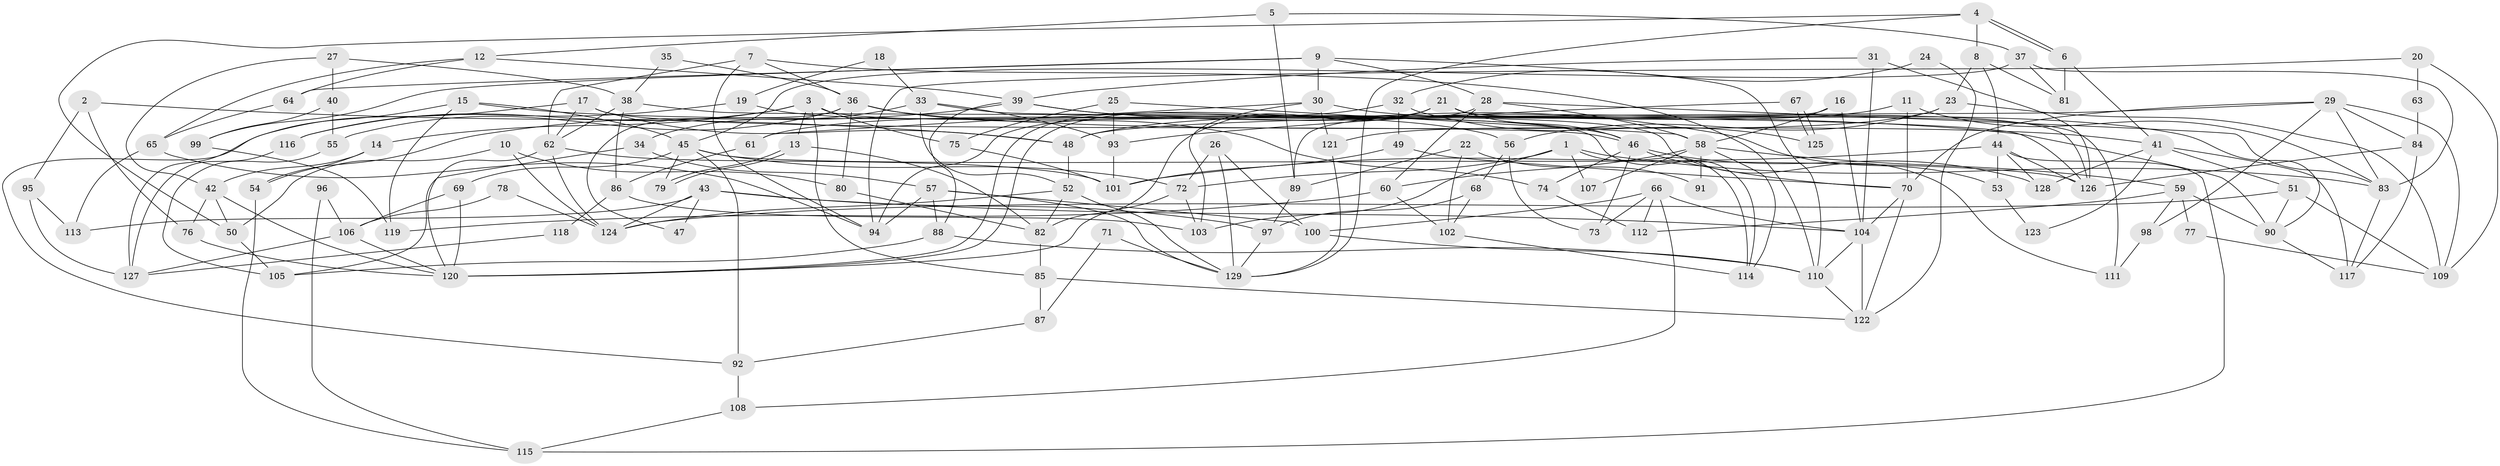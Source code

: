 // coarse degree distribution, {3: 0.17647058823529413, 2: 0.1568627450980392, 4: 0.13725490196078433, 8: 0.0392156862745098, 7: 0.09803921568627451, 10: 0.058823529411764705, 5: 0.17647058823529413, 6: 0.0784313725490196, 9: 0.0392156862745098, 13: 0.0196078431372549, 14: 0.0196078431372549}
// Generated by graph-tools (version 1.1) at 2025/54/03/04/25 21:54:56]
// undirected, 129 vertices, 258 edges
graph export_dot {
graph [start="1"]
  node [color=gray90,style=filled];
  1;
  2;
  3;
  4;
  5;
  6;
  7;
  8;
  9;
  10;
  11;
  12;
  13;
  14;
  15;
  16;
  17;
  18;
  19;
  20;
  21;
  22;
  23;
  24;
  25;
  26;
  27;
  28;
  29;
  30;
  31;
  32;
  33;
  34;
  35;
  36;
  37;
  38;
  39;
  40;
  41;
  42;
  43;
  44;
  45;
  46;
  47;
  48;
  49;
  50;
  51;
  52;
  53;
  54;
  55;
  56;
  57;
  58;
  59;
  60;
  61;
  62;
  63;
  64;
  65;
  66;
  67;
  68;
  69;
  70;
  71;
  72;
  73;
  74;
  75;
  76;
  77;
  78;
  79;
  80;
  81;
  82;
  83;
  84;
  85;
  86;
  87;
  88;
  89;
  90;
  91;
  92;
  93;
  94;
  95;
  96;
  97;
  98;
  99;
  100;
  101;
  102;
  103;
  104;
  105;
  106;
  107;
  108;
  109;
  110;
  111;
  112;
  113;
  114;
  115;
  116;
  117;
  118;
  119;
  120;
  121;
  122;
  123;
  124;
  125;
  126;
  127;
  128;
  129;
  1 -- 72;
  1 -- 103;
  1 -- 83;
  1 -- 107;
  1 -- 114;
  2 -- 48;
  2 -- 95;
  2 -- 76;
  3 -- 14;
  3 -- 13;
  3 -- 75;
  3 -- 85;
  3 -- 111;
  3 -- 116;
  4 -- 6;
  4 -- 6;
  4 -- 129;
  4 -- 8;
  4 -- 50;
  5 -- 89;
  5 -- 37;
  5 -- 12;
  6 -- 41;
  6 -- 81;
  7 -- 62;
  7 -- 110;
  7 -- 36;
  7 -- 94;
  8 -- 44;
  8 -- 23;
  8 -- 81;
  9 -- 28;
  9 -- 64;
  9 -- 30;
  9 -- 99;
  9 -- 110;
  10 -- 50;
  10 -- 124;
  10 -- 80;
  11 -- 83;
  11 -- 70;
  11 -- 48;
  12 -- 39;
  12 -- 64;
  12 -- 65;
  13 -- 82;
  13 -- 79;
  13 -- 79;
  14 -- 54;
  14 -- 42;
  15 -- 90;
  15 -- 45;
  15 -- 119;
  15 -- 127;
  16 -- 104;
  16 -- 58;
  16 -- 89;
  17 -- 48;
  17 -- 62;
  17 -- 46;
  17 -- 92;
  18 -- 19;
  18 -- 33;
  19 -- 116;
  19 -- 56;
  20 -- 94;
  20 -- 109;
  20 -- 63;
  21 -- 46;
  21 -- 82;
  21 -- 94;
  21 -- 111;
  21 -- 120;
  21 -- 126;
  22 -- 102;
  22 -- 89;
  22 -- 91;
  23 -- 56;
  23 -- 109;
  23 -- 121;
  24 -- 122;
  24 -- 32;
  25 -- 75;
  25 -- 58;
  25 -- 93;
  26 -- 72;
  26 -- 100;
  26 -- 129;
  27 -- 40;
  27 -- 42;
  27 -- 38;
  28 -- 83;
  28 -- 120;
  28 -- 58;
  28 -- 60;
  29 -- 109;
  29 -- 70;
  29 -- 48;
  29 -- 83;
  29 -- 84;
  29 -- 98;
  30 -- 121;
  30 -- 61;
  30 -- 90;
  30 -- 103;
  31 -- 104;
  31 -- 126;
  31 -- 39;
  32 -- 61;
  32 -- 49;
  32 -- 125;
  33 -- 34;
  33 -- 114;
  33 -- 52;
  33 -- 93;
  34 -- 57;
  34 -- 105;
  35 -- 38;
  35 -- 36;
  36 -- 80;
  36 -- 41;
  36 -- 47;
  36 -- 55;
  36 -- 74;
  37 -- 83;
  37 -- 81;
  37 -- 45;
  38 -- 126;
  38 -- 62;
  38 -- 86;
  39 -- 88;
  39 -- 46;
  39 -- 53;
  39 -- 54;
  40 -- 99;
  40 -- 55;
  41 -- 117;
  41 -- 51;
  41 -- 123;
  41 -- 128;
  42 -- 76;
  42 -- 120;
  42 -- 50;
  43 -- 124;
  43 -- 104;
  43 -- 47;
  43 -- 97;
  43 -- 113;
  44 -- 128;
  44 -- 126;
  44 -- 53;
  44 -- 101;
  44 -- 115;
  45 -- 126;
  45 -- 69;
  45 -- 72;
  45 -- 79;
  45 -- 92;
  46 -- 70;
  46 -- 73;
  46 -- 74;
  46 -- 128;
  48 -- 52;
  49 -- 101;
  49 -- 70;
  50 -- 105;
  51 -- 124;
  51 -- 90;
  51 -- 109;
  52 -- 82;
  52 -- 124;
  52 -- 129;
  53 -- 123;
  54 -- 115;
  55 -- 105;
  56 -- 68;
  56 -- 73;
  57 -- 129;
  57 -- 94;
  57 -- 88;
  57 -- 100;
  58 -- 59;
  58 -- 60;
  58 -- 91;
  58 -- 107;
  58 -- 114;
  59 -- 98;
  59 -- 90;
  59 -- 77;
  59 -- 112;
  60 -- 102;
  60 -- 119;
  61 -- 86;
  62 -- 101;
  62 -- 120;
  62 -- 124;
  63 -- 84;
  64 -- 65;
  65 -- 94;
  65 -- 113;
  66 -- 100;
  66 -- 112;
  66 -- 73;
  66 -- 104;
  66 -- 108;
  67 -- 93;
  67 -- 125;
  67 -- 125;
  68 -- 97;
  68 -- 102;
  69 -- 120;
  69 -- 106;
  70 -- 122;
  70 -- 104;
  71 -- 87;
  71 -- 129;
  72 -- 120;
  72 -- 103;
  74 -- 112;
  75 -- 101;
  76 -- 120;
  77 -- 109;
  78 -- 124;
  78 -- 106;
  80 -- 82;
  82 -- 85;
  83 -- 117;
  84 -- 117;
  84 -- 126;
  85 -- 122;
  85 -- 87;
  86 -- 103;
  86 -- 118;
  87 -- 92;
  88 -- 110;
  88 -- 105;
  89 -- 97;
  90 -- 117;
  92 -- 108;
  93 -- 101;
  95 -- 113;
  95 -- 127;
  96 -- 106;
  96 -- 115;
  97 -- 129;
  98 -- 111;
  99 -- 119;
  100 -- 110;
  102 -- 114;
  104 -- 110;
  104 -- 122;
  106 -- 120;
  106 -- 127;
  108 -- 115;
  110 -- 122;
  116 -- 127;
  118 -- 127;
  121 -- 129;
}
